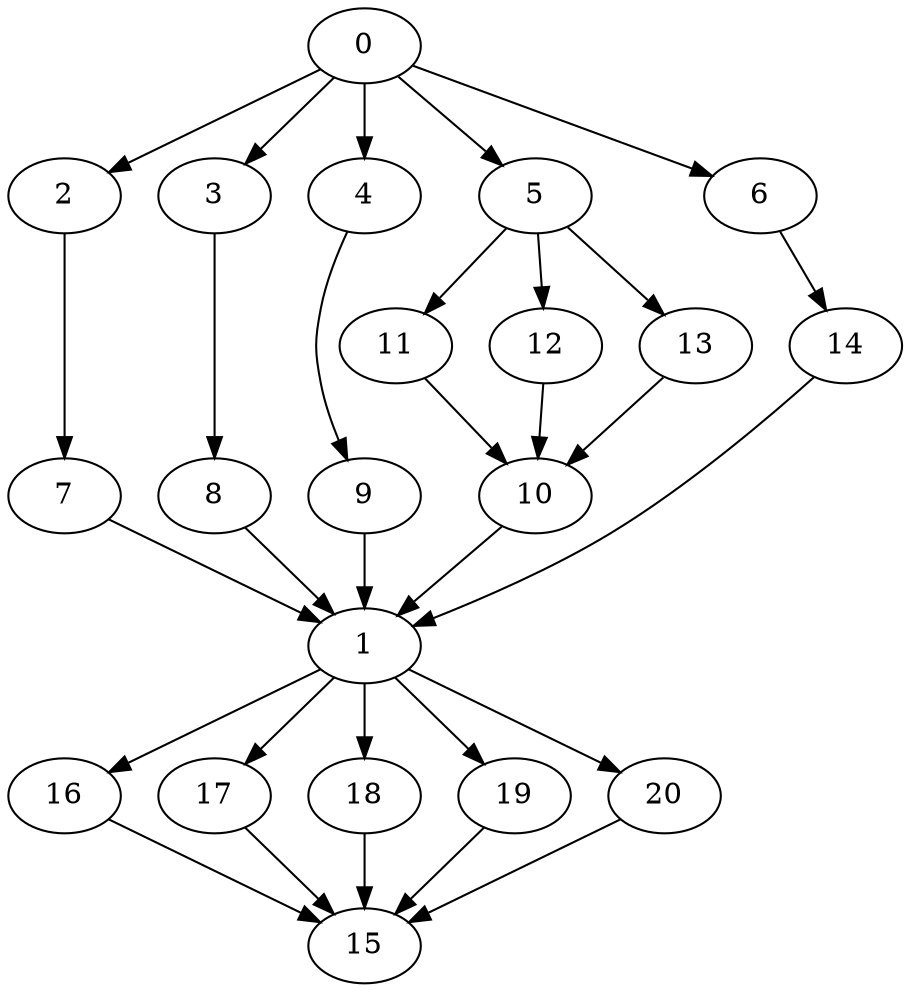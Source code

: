 digraph "SeriesParallel-MaxBf-5_Nodes_21_CCR_1.96_WeightType_Random" {
	0	 [Weight=9];
	2	 [Weight=9];
	0 -> 2	 [Weight=9];
	3	 [Weight=4];
	0 -> 3	 [Weight=7];
	4	 [Weight=10];
	0 -> 4	 [Weight=13];
	5	 [Weight=7];
	0 -> 5	 [Weight=12];
	6	 [Weight=9];
	0 -> 6	 [Weight=4];
	1	 [Weight=10];
	16	 [Weight=3];
	1 -> 16	 [Weight=7];
	17	 [Weight=3];
	1 -> 17	 [Weight=10];
	18	 [Weight=2];
	1 -> 18	 [Weight=3];
	19	 [Weight=6];
	1 -> 19	 [Weight=6];
	20	 [Weight=5];
	1 -> 20	 [Weight=3];
	7	 [Weight=10];
	2 -> 7	 [Weight=13];
	8	 [Weight=8];
	3 -> 8	 [Weight=13];
	9	 [Weight=2];
	4 -> 9	 [Weight=7];
	11	 [Weight=6];
	5 -> 11	 [Weight=13];
	12	 [Weight=2];
	5 -> 12	 [Weight=7];
	13	 [Weight=7];
	5 -> 13	 [Weight=12];
	14	 [Weight=7];
	6 -> 14	 [Weight=10];
	7 -> 1	 [Weight=15];
	8 -> 1	 [Weight=10];
	9 -> 1	 [Weight=10];
	10	 [Weight=9];
	10 -> 1	 [Weight=15];
	11 -> 10	 [Weight=3];
	12 -> 10	 [Weight=6];
	13 -> 10	 [Weight=13];
	14 -> 1	 [Weight=4];
	15	 [Weight=9];
	16 -> 15	 [Weight=12];
	17 -> 15	 [Weight=6];
	18 -> 15	 [Weight=6];
	19 -> 15	 [Weight=10];
	20 -> 15	 [Weight=10];
}
